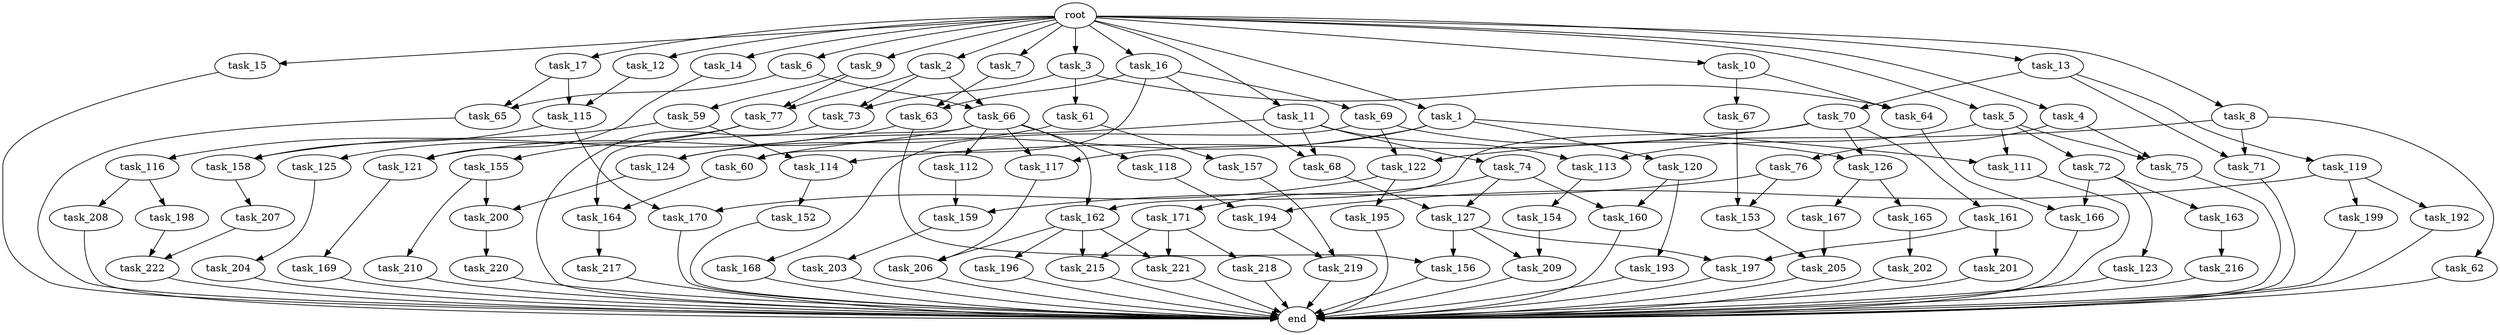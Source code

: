digraph G {
  task_156 [size="12799002542.080000"];
  task_171 [size="773094113.280000"];
  task_207 [size="4209067950.080000"];
  task_15 [size="10.240000"];
  task_64 [size="3435973836.800000"];
  task_121 [size="6871947673.600000"];
  task_195 [size="1374389534.720000"];
  task_154 [size="773094113.280000"];
  task_73 [size="11682311045.120001"];
  task_209 [size="5583457484.800000"];
  task_210 [size="1374389534.720000"];
  task_16 [size="10.240000"];
  task_68 [size="9105330667.520000"];
  task_61 [size="3092376453.120000"];
  task_217 [size="343597383.680000"];
  task_74 [size="6957847019.520000"];
  task_158 [size="14087492730.880001"];
  task_1 [size="10.240000"];
  task_114 [size="13915694039.040001"];
  task_160 [size="6270652252.160000"];
  task_11 [size="10.240000"];
  task_62 [size="3092376453.120000"];
  task_116 [size="6957847019.520000"];
  task_2 [size="10.240000"];
  task_10 [size="10.240000"];
  task_127 [size="9363028705.280001"];
  task_66 [size="15547781611.520000"];
  task_123 [size="773094113.280000"];
  task_166 [size="6270652252.160000"];
  task_155 [size="3092376453.120000"];
  task_122 [size="6184752906.240000"];
  task_72 [size="5497558138.880000"];
  task_17 [size="10.240000"];
  task_199 [size="343597383.680000"];
  task_221 [size="10995116277.760000"];
  task_67 [size="343597383.680000"];
  task_218 [size="5497558138.880000"];
  task_203 [size="343597383.680000"];
  task_157 [size="1374389534.720000"];
  task_12 [size="10.240000"];
  task_77 [size="9964324126.719999"];
  task_194 [size="7301444403.200000"];
  task_159 [size="7301444403.200000"];
  task_167 [size="5497558138.880000"];
  task_59 [size="1374389534.720000"];
  task_197 [size="12799002542.080000"];
  end [size="0.000000"];
  task_170 [size="6871947673.600000"];
  task_9 [size="10.240000"];
  task_165 [size="5497558138.880000"];
  task_222 [size="1717986918.400000"];
  task_192 [size="343597383.680000"];
  task_69 [size="2147483648.000000"];
  task_202 [size="6957847019.520000"];
  task_118 [size="1374389534.720000"];
  task_196 [size="5497558138.880000"];
  task_201 [size="8589934592.000000"];
  task_65 [size="10050223472.639999"];
  task_198 [size="5497558138.880000"];
  task_168 [size="3092376453.120000"];
  task_206 [size="6871947673.600000"];
  task_13 [size="10.240000"];
  task_193 [size="5497558138.880000"];
  task_152 [size="1374389534.720000"];
  task_3 [size="10.240000"];
  task_126 [size="10050223472.639999"];
  task_216 [size="2147483648.000000"];
  task_169 [size="5497558138.880000"];
  task_5 [size="10.240000"];
  task_220 [size="2147483648.000000"];
  task_76 [size="343597383.680000"];
  task_115 [size="6184752906.240000"];
  task_8 [size="10.240000"];
  task_161 [size="6957847019.520000"];
  task_14 [size="10.240000"];
  task_219 [size="3521873182.720000"];
  task_4 [size="10.240000"];
  task_119 [size="6957847019.520000"];
  task_164 [size="2748779069.440000"];
  task_200 [size="2147483648.000000"];
  task_113 [size="12455405158.400000"];
  task_112 [size="1374389534.720000"];
  task_153 [size="13915694039.040001"];
  root [size="0.000000"];
  task_120 [size="5497558138.880000"];
  task_125 [size="3092376453.120000"];
  task_60 [size="7645041786.880000"];
  task_70 [size="6957847019.520000"];
  task_6 [size="10.240000"];
  task_215 [size="10995116277.760000"];
  task_208 [size="5497558138.880000"];
  task_124 [size="8332236554.240000"];
  task_117 [size="6871947673.600000"];
  task_162 [size="8332236554.240000"];
  task_205 [size="11166914969.600000"];
  task_111 [size="10995116277.760000"];
  task_204 [size="4209067950.080000"];
  task_63 [size="4294967296.000000"];
  task_75 [size="5841155522.560000"];
  task_7 [size="10.240000"];
  task_71 [size="10050223472.639999"];
  task_163 [size="773094113.280000"];

  task_156 -> end [size="1.000000"];
  task_171 -> task_215 [size="536870912.000000"];
  task_171 -> task_218 [size="536870912.000000"];
  task_171 -> task_221 [size="536870912.000000"];
  task_207 -> task_222 [size="33554432.000000"];
  task_15 -> end [size="1.000000"];
  task_64 -> task_166 [size="536870912.000000"];
  task_121 -> task_169 [size="536870912.000000"];
  task_195 -> end [size="1.000000"];
  task_154 -> task_209 [size="134217728.000000"];
  task_73 -> end [size="1.000000"];
  task_209 -> end [size="1.000000"];
  task_210 -> end [size="1.000000"];
  task_16 -> task_69 [size="209715200.000000"];
  task_16 -> task_63 [size="209715200.000000"];
  task_16 -> task_60 [size="209715200.000000"];
  task_16 -> task_68 [size="209715200.000000"];
  task_68 -> task_127 [size="838860800.000000"];
  task_61 -> task_157 [size="134217728.000000"];
  task_61 -> task_124 [size="134217728.000000"];
  task_217 -> end [size="1.000000"];
  task_74 -> task_127 [size="75497472.000000"];
  task_74 -> task_160 [size="75497472.000000"];
  task_74 -> task_171 [size="75497472.000000"];
  task_158 -> task_207 [size="411041792.000000"];
  task_1 -> task_120 [size="536870912.000000"];
  task_1 -> task_60 [size="536870912.000000"];
  task_1 -> task_111 [size="536870912.000000"];
  task_1 -> task_117 [size="536870912.000000"];
  task_114 -> task_152 [size="134217728.000000"];
  task_160 -> end [size="1.000000"];
  task_11 -> task_74 [size="679477248.000000"];
  task_11 -> task_113 [size="679477248.000000"];
  task_11 -> task_124 [size="679477248.000000"];
  task_11 -> task_68 [size="679477248.000000"];
  task_62 -> end [size="1.000000"];
  task_116 -> task_198 [size="536870912.000000"];
  task_116 -> task_208 [size="536870912.000000"];
  task_2 -> task_73 [size="838860800.000000"];
  task_2 -> task_66 [size="838860800.000000"];
  task_2 -> task_77 [size="838860800.000000"];
  task_10 -> task_67 [size="33554432.000000"];
  task_10 -> task_64 [size="33554432.000000"];
  task_127 -> task_156 [size="411041792.000000"];
  task_127 -> task_197 [size="411041792.000000"];
  task_127 -> task_209 [size="411041792.000000"];
  task_66 -> task_112 [size="134217728.000000"];
  task_66 -> task_162 [size="134217728.000000"];
  task_66 -> task_118 [size="134217728.000000"];
  task_66 -> task_121 [size="134217728.000000"];
  task_66 -> task_164 [size="134217728.000000"];
  task_66 -> task_117 [size="134217728.000000"];
  task_123 -> end [size="1.000000"];
  task_166 -> end [size="1.000000"];
  task_155 -> task_200 [size="134217728.000000"];
  task_155 -> task_210 [size="134217728.000000"];
  task_122 -> task_170 [size="134217728.000000"];
  task_122 -> task_195 [size="134217728.000000"];
  task_72 -> task_163 [size="75497472.000000"];
  task_72 -> task_166 [size="75497472.000000"];
  task_72 -> task_123 [size="75497472.000000"];
  task_17 -> task_115 [size="301989888.000000"];
  task_17 -> task_65 [size="301989888.000000"];
  task_199 -> end [size="1.000000"];
  task_221 -> end [size="1.000000"];
  task_67 -> task_153 [size="679477248.000000"];
  task_218 -> end [size="1.000000"];
  task_203 -> end [size="1.000000"];
  task_157 -> task_219 [size="134217728.000000"];
  task_12 -> task_115 [size="301989888.000000"];
  task_77 -> task_125 [size="301989888.000000"];
  task_77 -> task_155 [size="301989888.000000"];
  task_194 -> task_219 [size="209715200.000000"];
  task_159 -> task_203 [size="33554432.000000"];
  task_167 -> task_205 [size="411041792.000000"];
  task_59 -> task_116 [size="679477248.000000"];
  task_59 -> task_114 [size="679477248.000000"];
  task_197 -> end [size="1.000000"];
  task_170 -> end [size="1.000000"];
  task_9 -> task_59 [size="134217728.000000"];
  task_9 -> task_77 [size="134217728.000000"];
  task_165 -> task_202 [size="679477248.000000"];
  task_222 -> end [size="1.000000"];
  task_192 -> end [size="1.000000"];
  task_69 -> task_126 [size="301989888.000000"];
  task_69 -> task_122 [size="301989888.000000"];
  task_69 -> task_168 [size="301989888.000000"];
  task_202 -> end [size="1.000000"];
  task_118 -> task_194 [size="679477248.000000"];
  task_196 -> end [size="1.000000"];
  task_201 -> end [size="1.000000"];
  task_65 -> end [size="1.000000"];
  task_198 -> task_222 [size="134217728.000000"];
  task_168 -> end [size="1.000000"];
  task_206 -> end [size="1.000000"];
  task_13 -> task_70 [size="679477248.000000"];
  task_13 -> task_119 [size="679477248.000000"];
  task_13 -> task_71 [size="679477248.000000"];
  task_193 -> end [size="1.000000"];
  task_152 -> end [size="1.000000"];
  task_3 -> task_61 [size="301989888.000000"];
  task_3 -> task_73 [size="301989888.000000"];
  task_3 -> task_64 [size="301989888.000000"];
  task_126 -> task_167 [size="536870912.000000"];
  task_126 -> task_165 [size="536870912.000000"];
  task_216 -> end [size="1.000000"];
  task_169 -> end [size="1.000000"];
  task_5 -> task_72 [size="536870912.000000"];
  task_5 -> task_113 [size="536870912.000000"];
  task_5 -> task_111 [size="536870912.000000"];
  task_5 -> task_75 [size="536870912.000000"];
  task_220 -> end [size="1.000000"];
  task_76 -> task_153 [size="679477248.000000"];
  task_76 -> task_159 [size="679477248.000000"];
  task_115 -> task_170 [size="536870912.000000"];
  task_115 -> task_158 [size="536870912.000000"];
  task_8 -> task_62 [size="301989888.000000"];
  task_8 -> task_122 [size="301989888.000000"];
  task_8 -> task_71 [size="301989888.000000"];
  task_161 -> task_197 [size="838860800.000000"];
  task_161 -> task_201 [size="838860800.000000"];
  task_14 -> task_121 [size="536870912.000000"];
  task_219 -> end [size="1.000000"];
  task_4 -> task_76 [size="33554432.000000"];
  task_4 -> task_75 [size="33554432.000000"];
  task_119 -> task_194 [size="33554432.000000"];
  task_119 -> task_199 [size="33554432.000000"];
  task_119 -> task_192 [size="33554432.000000"];
  task_164 -> task_217 [size="33554432.000000"];
  task_200 -> task_220 [size="209715200.000000"];
  task_113 -> task_154 [size="75497472.000000"];
  task_112 -> task_159 [size="33554432.000000"];
  task_153 -> task_205 [size="679477248.000000"];
  root -> task_8 [size="1.000000"];
  root -> task_9 [size="1.000000"];
  root -> task_16 [size="1.000000"];
  root -> task_14 [size="1.000000"];
  root -> task_6 [size="1.000000"];
  root -> task_4 [size="1.000000"];
  root -> task_5 [size="1.000000"];
  root -> task_1 [size="1.000000"];
  root -> task_13 [size="1.000000"];
  root -> task_15 [size="1.000000"];
  root -> task_11 [size="1.000000"];
  root -> task_3 [size="1.000000"];
  root -> task_12 [size="1.000000"];
  root -> task_2 [size="1.000000"];
  root -> task_10 [size="1.000000"];
  root -> task_7 [size="1.000000"];
  root -> task_17 [size="1.000000"];
  task_120 -> task_193 [size="536870912.000000"];
  task_120 -> task_160 [size="536870912.000000"];
  task_125 -> task_204 [size="411041792.000000"];
  task_60 -> task_164 [size="134217728.000000"];
  task_70 -> task_161 [size="679477248.000000"];
  task_70 -> task_162 [size="679477248.000000"];
  task_70 -> task_126 [size="679477248.000000"];
  task_70 -> task_114 [size="679477248.000000"];
  task_6 -> task_66 [size="679477248.000000"];
  task_6 -> task_65 [size="679477248.000000"];
  task_215 -> end [size="1.000000"];
  task_208 -> end [size="1.000000"];
  task_124 -> task_200 [size="75497472.000000"];
  task_117 -> task_206 [size="134217728.000000"];
  task_162 -> task_215 [size="536870912.000000"];
  task_162 -> task_221 [size="536870912.000000"];
  task_162 -> task_196 [size="536870912.000000"];
  task_162 -> task_206 [size="536870912.000000"];
  task_205 -> end [size="1.000000"];
  task_111 -> end [size="1.000000"];
  task_204 -> end [size="1.000000"];
  task_63 -> task_156 [size="838860800.000000"];
  task_63 -> task_158 [size="838860800.000000"];
  task_75 -> end [size="1.000000"];
  task_7 -> task_63 [size="209715200.000000"];
  task_71 -> end [size="1.000000"];
  task_163 -> task_216 [size="209715200.000000"];
}
